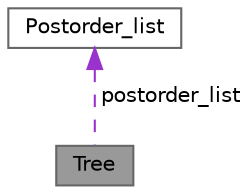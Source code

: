 digraph "Tree"
{
 // INTERACTIVE_SVG=YES
 // LATEX_PDF_SIZE
  bgcolor="transparent";
  edge [fontname=Helvetica,fontsize=10,labelfontname=Helvetica,labelfontsize=10];
  node [fontname=Helvetica,fontsize=10,shape=box,height=0.2,width=0.4];
  Node1 [label="Tree",height=0.2,width=0.4,color="gray40", fillcolor="grey60", style="filled", fontcolor="black",tooltip="Tree data structure."];
  Node2 -> Node1 [dir="back",color="darkorchid3",style="dashed",label=" postorder_list" ];
  Node2 [label="Postorder_list",height=0.2,width=0.4,color="gray40", fillcolor="white", style="filled",URL="$structPostorder__list.html",tooltip="Postorder data structure."];
}
